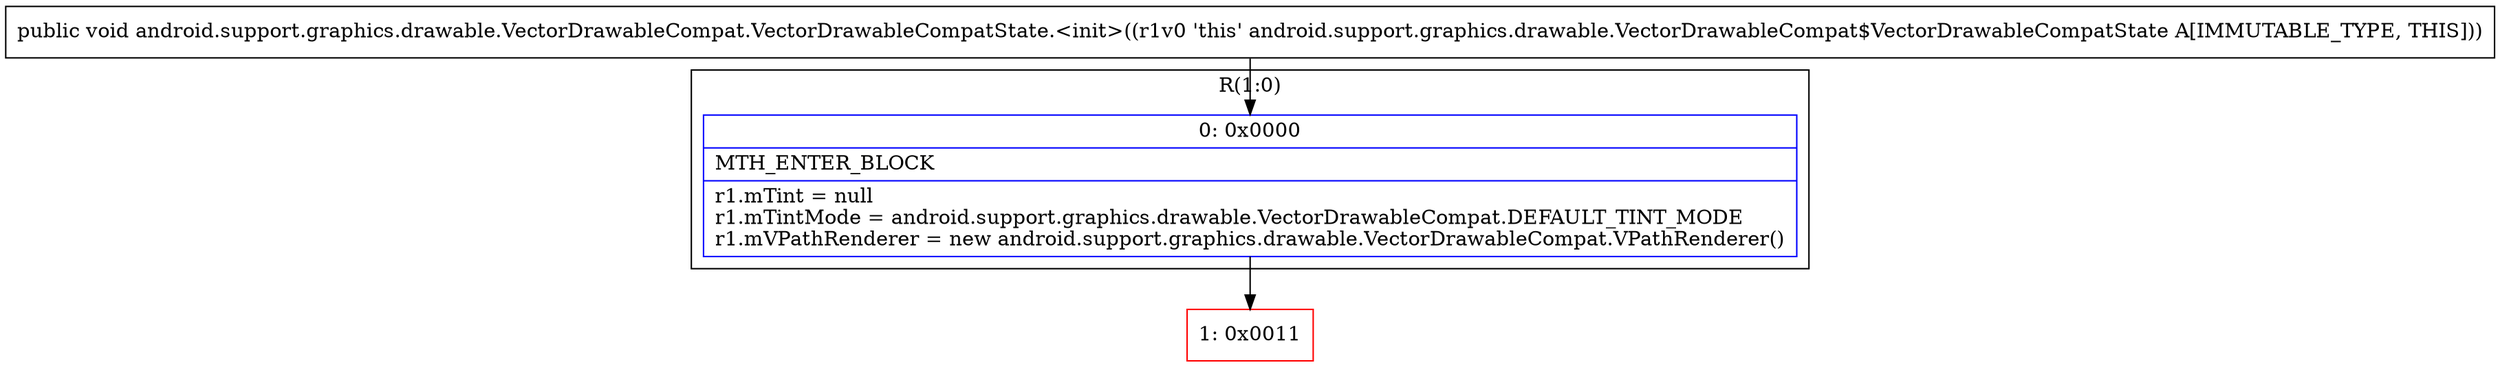 digraph "CFG forandroid.support.graphics.drawable.VectorDrawableCompat.VectorDrawableCompatState.\<init\>()V" {
subgraph cluster_Region_1356476188 {
label = "R(1:0)";
node [shape=record,color=blue];
Node_0 [shape=record,label="{0\:\ 0x0000|MTH_ENTER_BLOCK\l|r1.mTint = null\lr1.mTintMode = android.support.graphics.drawable.VectorDrawableCompat.DEFAULT_TINT_MODE\lr1.mVPathRenderer = new android.support.graphics.drawable.VectorDrawableCompat.VPathRenderer()\l}"];
}
Node_1 [shape=record,color=red,label="{1\:\ 0x0011}"];
MethodNode[shape=record,label="{public void android.support.graphics.drawable.VectorDrawableCompat.VectorDrawableCompatState.\<init\>((r1v0 'this' android.support.graphics.drawable.VectorDrawableCompat$VectorDrawableCompatState A[IMMUTABLE_TYPE, THIS])) }"];
MethodNode -> Node_0;
Node_0 -> Node_1;
}

